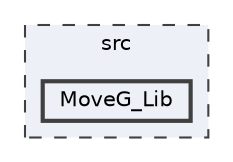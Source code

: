 digraph "/home/runner/work/MoveG/MoveG/src/MoveG_Lib"
{
 // LATEX_PDF_SIZE
  bgcolor="transparent";
  edge [fontname=Helvetica,fontsize=10,labelfontname=Helvetica,labelfontsize=10];
  node [fontname=Helvetica,fontsize=10,shape=box,height=0.2,width=0.4];
  compound=true
  subgraph clusterdir_68267d1309a1af8e8297ef4c3efbcdba {
    graph [ bgcolor="#edf0f7", pencolor="grey25", label="src", fontname=Helvetica,fontsize=10 style="filled,dashed", URL="dir_68267d1309a1af8e8297ef4c3efbcdba.html",tooltip=""]
  dir_8b5dd2c0742f39d746890e7a65da427e [label="MoveG_Lib", fillcolor="#edf0f7", color="grey25", style="filled,bold", URL="dir_8b5dd2c0742f39d746890e7a65da427e.html",tooltip=""];
  }
}
